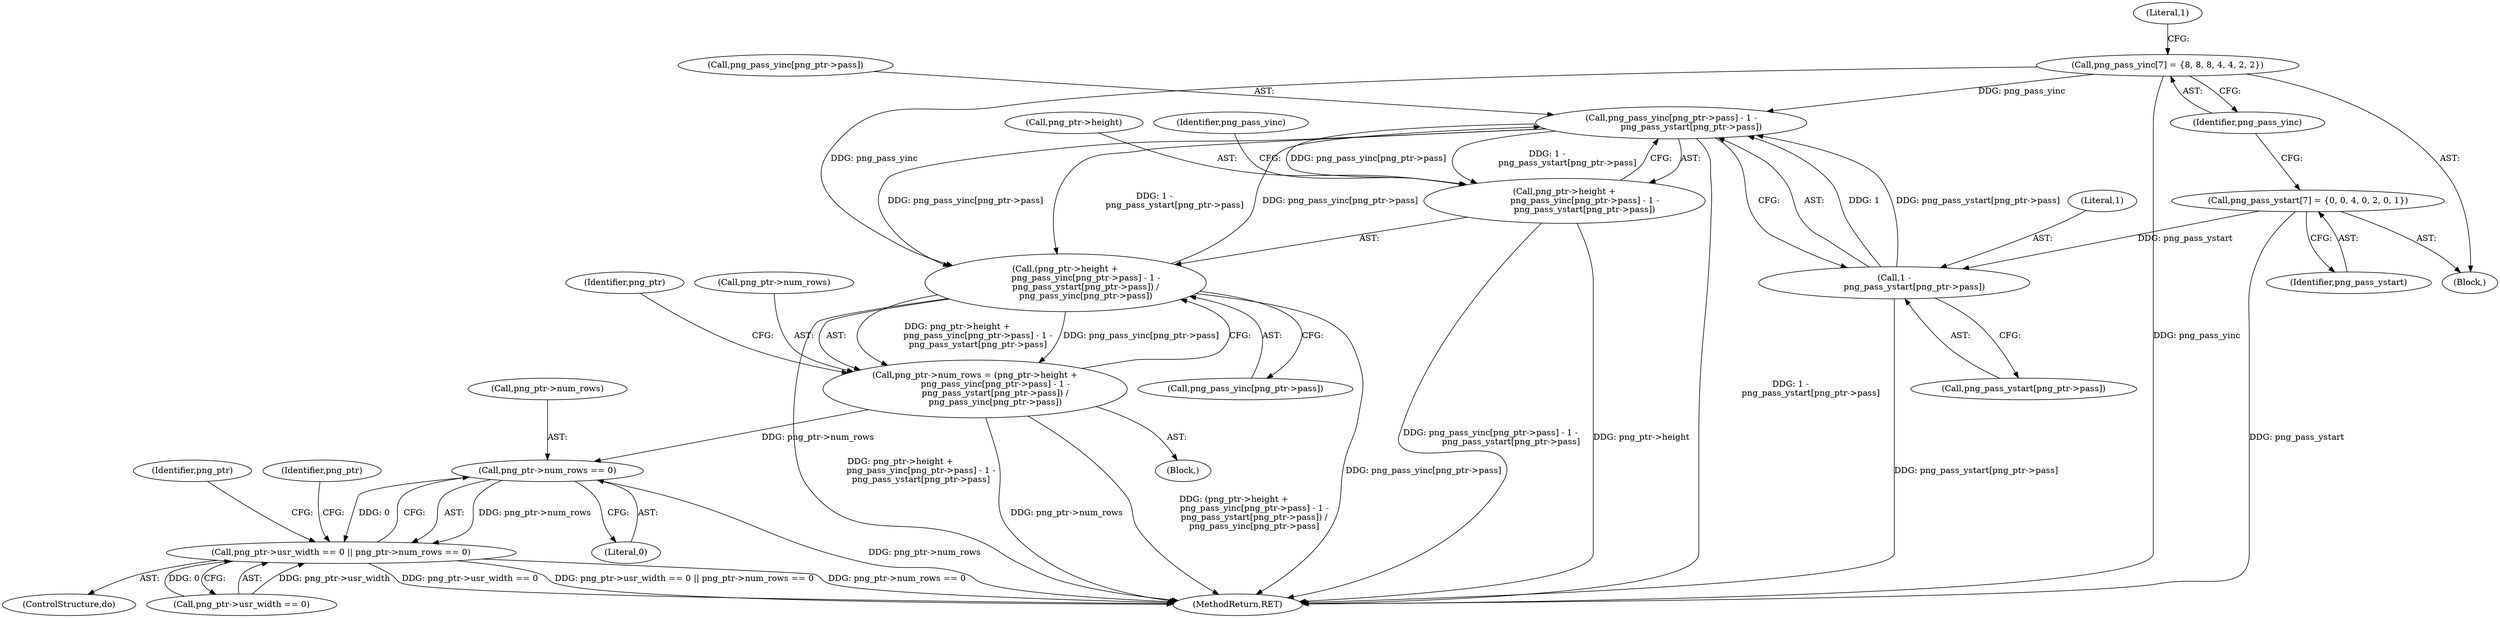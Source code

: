digraph "0_Chrome_7f3d85b096f66870a15b37c2f40b219b2e292693_33@array" {
"1000219" [label="(Call,png_pass_yinc[png_ptr->pass] - 1 -\n               png_pass_ystart[png_ptr->pass])"];
"1000128" [label="(Call,png_pass_yinc[7] = {8, 8, 8, 4, 4, 2, 2})"];
"1000214" [label="(Call,(png_ptr->height +\n               png_pass_yinc[png_ptr->pass] - 1 -\n               png_pass_ystart[png_ptr->pass]) /\n               png_pass_yinc[png_ptr->pass])"];
"1000219" [label="(Call,png_pass_yinc[png_ptr->pass] - 1 -\n               png_pass_ystart[png_ptr->pass])"];
"1000225" [label="(Call,1 -\n               png_pass_ystart[png_ptr->pass])"];
"1000125" [label="(Call,png_pass_ystart[7] = {0, 0, 4, 0, 2, 0, 1})"];
"1000210" [label="(Call,png_ptr->num_rows = (png_ptr->height +\n               png_pass_yinc[png_ptr->pass] - 1 -\n               png_pass_ystart[png_ptr->pass]) /\n               png_pass_yinc[png_ptr->pass])"];
"1000250" [label="(Call,png_ptr->num_rows == 0)"];
"1000244" [label="(Call,png_ptr->usr_width == 0 || png_ptr->num_rows == 0)"];
"1000215" [label="(Call,png_ptr->height +\n               png_pass_yinc[png_ptr->pass] - 1 -\n               png_pass_ystart[png_ptr->pass])"];
"1000251" [label="(Call,png_ptr->num_rows)"];
"1000240" [label="(Identifier,png_ptr)"];
"1000219" [label="(Call,png_pass_yinc[png_ptr->pass] - 1 -\n               png_pass_ystart[png_ptr->pass])"];
"1000129" [label="(Identifier,png_pass_yinc)"];
"1000128" [label="(Call,png_pass_yinc[7] = {8, 8, 8, 4, 4, 2, 2})"];
"1000245" [label="(Call,png_ptr->usr_width == 0)"];
"1000225" [label="(Call,1 -\n               png_pass_ystart[png_ptr->pass])"];
"1000215" [label="(Call,png_ptr->height +\n               png_pass_yinc[png_ptr->pass] - 1 -\n               png_pass_ystart[png_ptr->pass])"];
"1000250" [label="(Call,png_ptr->num_rows == 0)"];
"1000132" [label="(Literal,1)"];
"1000232" [label="(Call,png_pass_yinc[png_ptr->pass])"];
"1000214" [label="(Call,(png_ptr->height +\n               png_pass_yinc[png_ptr->pass] - 1 -\n               png_pass_ystart[png_ptr->pass]) /\n               png_pass_yinc[png_ptr->pass])"];
"1000211" [label="(Call,png_ptr->num_rows)"];
"1000216" [label="(Call,png_ptr->height)"];
"1000125" [label="(Call,png_pass_ystart[7] = {0, 0, 4, 0, 2, 0, 1})"];
"1000170" [label="(ControlStructure,do)"];
"1000254" [label="(Literal,0)"];
"1000174" [label="(Identifier,png_ptr)"];
"1000210" [label="(Call,png_ptr->num_rows = (png_ptr->height +\n               png_pass_yinc[png_ptr->pass] - 1 -\n               png_pass_ystart[png_ptr->pass]) /\n               png_pass_yinc[png_ptr->pass])"];
"1000258" [label="(Identifier,png_ptr)"];
"1000233" [label="(Identifier,png_pass_yinc)"];
"1000220" [label="(Call,png_pass_yinc[png_ptr->pass])"];
"1000227" [label="(Call,png_pass_ystart[png_ptr->pass])"];
"1000126" [label="(Identifier,png_pass_ystart)"];
"1000244" [label="(Call,png_ptr->usr_width == 0 || png_ptr->num_rows == 0)"];
"1000226" [label="(Literal,1)"];
"1000171" [label="(Block,)"];
"1000117" [label="(Block,)"];
"1000405" [label="(MethodReturn,RET)"];
"1000219" -> "1000215"  [label="AST: "];
"1000219" -> "1000225"  [label="CFG: "];
"1000220" -> "1000219"  [label="AST: "];
"1000225" -> "1000219"  [label="AST: "];
"1000215" -> "1000219"  [label="CFG: "];
"1000219" -> "1000405"  [label="DDG: 1 -\n               png_pass_ystart[png_ptr->pass]"];
"1000219" -> "1000214"  [label="DDG: png_pass_yinc[png_ptr->pass]"];
"1000219" -> "1000214"  [label="DDG: 1 -\n               png_pass_ystart[png_ptr->pass]"];
"1000219" -> "1000215"  [label="DDG: png_pass_yinc[png_ptr->pass]"];
"1000219" -> "1000215"  [label="DDG: 1 -\n               png_pass_ystart[png_ptr->pass]"];
"1000128" -> "1000219"  [label="DDG: png_pass_yinc"];
"1000214" -> "1000219"  [label="DDG: png_pass_yinc[png_ptr->pass]"];
"1000225" -> "1000219"  [label="DDG: 1"];
"1000225" -> "1000219"  [label="DDG: png_pass_ystart[png_ptr->pass]"];
"1000128" -> "1000117"  [label="AST: "];
"1000128" -> "1000129"  [label="CFG: "];
"1000129" -> "1000128"  [label="AST: "];
"1000132" -> "1000128"  [label="CFG: "];
"1000128" -> "1000405"  [label="DDG: png_pass_yinc"];
"1000128" -> "1000214"  [label="DDG: png_pass_yinc"];
"1000214" -> "1000210"  [label="AST: "];
"1000214" -> "1000232"  [label="CFG: "];
"1000215" -> "1000214"  [label="AST: "];
"1000232" -> "1000214"  [label="AST: "];
"1000210" -> "1000214"  [label="CFG: "];
"1000214" -> "1000405"  [label="DDG: png_pass_yinc[png_ptr->pass]"];
"1000214" -> "1000405"  [label="DDG: png_ptr->height +\n               png_pass_yinc[png_ptr->pass] - 1 -\n               png_pass_ystart[png_ptr->pass]"];
"1000214" -> "1000210"  [label="DDG: png_ptr->height +\n               png_pass_yinc[png_ptr->pass] - 1 -\n               png_pass_ystart[png_ptr->pass]"];
"1000214" -> "1000210"  [label="DDG: png_pass_yinc[png_ptr->pass]"];
"1000225" -> "1000227"  [label="CFG: "];
"1000226" -> "1000225"  [label="AST: "];
"1000227" -> "1000225"  [label="AST: "];
"1000225" -> "1000405"  [label="DDG: png_pass_ystart[png_ptr->pass]"];
"1000125" -> "1000225"  [label="DDG: png_pass_ystart"];
"1000125" -> "1000117"  [label="AST: "];
"1000125" -> "1000126"  [label="CFG: "];
"1000126" -> "1000125"  [label="AST: "];
"1000129" -> "1000125"  [label="CFG: "];
"1000125" -> "1000405"  [label="DDG: png_pass_ystart"];
"1000210" -> "1000171"  [label="AST: "];
"1000211" -> "1000210"  [label="AST: "];
"1000240" -> "1000210"  [label="CFG: "];
"1000210" -> "1000405"  [label="DDG: (png_ptr->height +\n               png_pass_yinc[png_ptr->pass] - 1 -\n               png_pass_ystart[png_ptr->pass]) /\n               png_pass_yinc[png_ptr->pass]"];
"1000210" -> "1000405"  [label="DDG: png_ptr->num_rows"];
"1000210" -> "1000250"  [label="DDG: png_ptr->num_rows"];
"1000250" -> "1000244"  [label="AST: "];
"1000250" -> "1000254"  [label="CFG: "];
"1000251" -> "1000250"  [label="AST: "];
"1000254" -> "1000250"  [label="AST: "];
"1000244" -> "1000250"  [label="CFG: "];
"1000250" -> "1000405"  [label="DDG: png_ptr->num_rows"];
"1000250" -> "1000244"  [label="DDG: png_ptr->num_rows"];
"1000250" -> "1000244"  [label="DDG: 0"];
"1000244" -> "1000170"  [label="AST: "];
"1000244" -> "1000245"  [label="CFG: "];
"1000245" -> "1000244"  [label="AST: "];
"1000174" -> "1000244"  [label="CFG: "];
"1000258" -> "1000244"  [label="CFG: "];
"1000244" -> "1000405"  [label="DDG: png_ptr->usr_width == 0 || png_ptr->num_rows == 0"];
"1000244" -> "1000405"  [label="DDG: png_ptr->num_rows == 0"];
"1000244" -> "1000405"  [label="DDG: png_ptr->usr_width == 0"];
"1000245" -> "1000244"  [label="DDG: png_ptr->usr_width"];
"1000245" -> "1000244"  [label="DDG: 0"];
"1000216" -> "1000215"  [label="AST: "];
"1000233" -> "1000215"  [label="CFG: "];
"1000215" -> "1000405"  [label="DDG: png_pass_yinc[png_ptr->pass] - 1 -\n               png_pass_ystart[png_ptr->pass]"];
"1000215" -> "1000405"  [label="DDG: png_ptr->height"];
}
